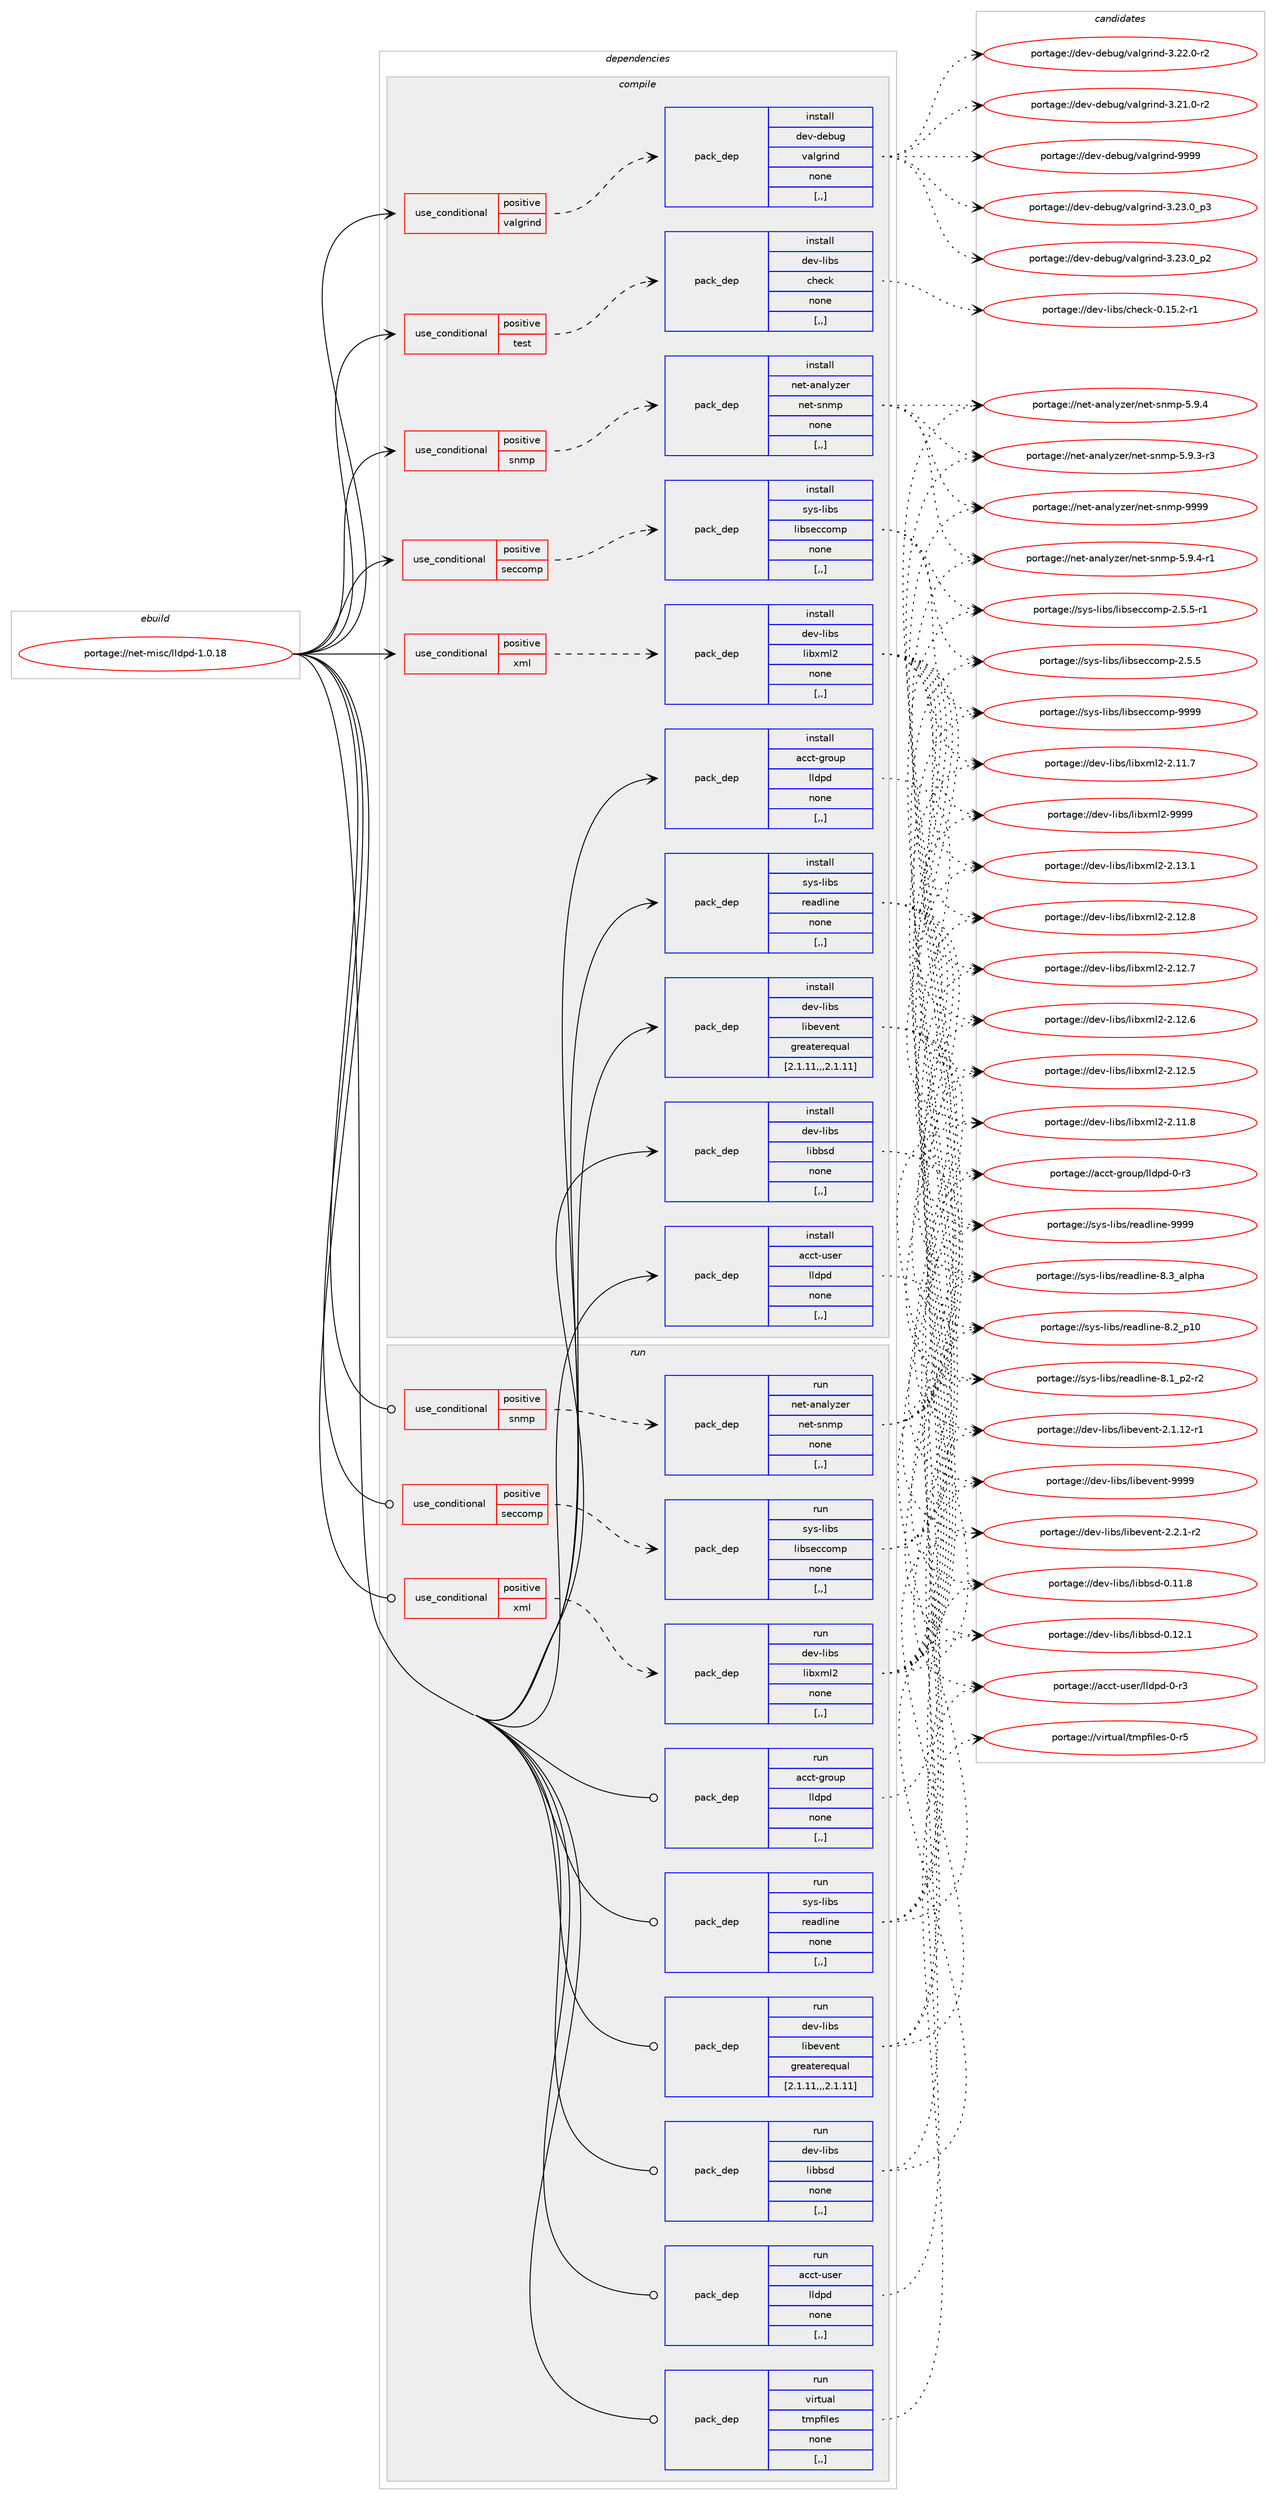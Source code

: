 digraph prolog {

# *************
# Graph options
# *************

newrank=true;
concentrate=true;
compound=true;
graph [rankdir=LR,fontname=Helvetica,fontsize=10,ranksep=1.5];#, ranksep=2.5, nodesep=0.2];
edge  [arrowhead=vee];
node  [fontname=Helvetica,fontsize=10];

# **********
# The ebuild
# **********

subgraph cluster_leftcol {
color=gray;
label=<<i>ebuild</i>>;
id [label="portage://net-misc/lldpd-1.0.18", color=red, width=4, href="../net-misc/lldpd-1.0.18.svg"];
}

# ****************
# The dependencies
# ****************

subgraph cluster_midcol {
color=gray;
label=<<i>dependencies</i>>;
subgraph cluster_compile {
fillcolor="#eeeeee";
style=filled;
label=<<i>compile</i>>;
subgraph cond97834 {
dependency371691 [label=<<TABLE BORDER="0" CELLBORDER="1" CELLSPACING="0" CELLPADDING="4"><TR><TD ROWSPAN="3" CELLPADDING="10">use_conditional</TD></TR><TR><TD>positive</TD></TR><TR><TD>seccomp</TD></TR></TABLE>>, shape=none, color=red];
subgraph pack271193 {
dependency371692 [label=<<TABLE BORDER="0" CELLBORDER="1" CELLSPACING="0" CELLPADDING="4" WIDTH="220"><TR><TD ROWSPAN="6" CELLPADDING="30">pack_dep</TD></TR><TR><TD WIDTH="110">install</TD></TR><TR><TD>sys-libs</TD></TR><TR><TD>libseccomp</TD></TR><TR><TD>none</TD></TR><TR><TD>[,,]</TD></TR></TABLE>>, shape=none, color=blue];
}
dependency371691:e -> dependency371692:w [weight=20,style="dashed",arrowhead="vee"];
}
id:e -> dependency371691:w [weight=20,style="solid",arrowhead="vee"];
subgraph cond97835 {
dependency371693 [label=<<TABLE BORDER="0" CELLBORDER="1" CELLSPACING="0" CELLPADDING="4"><TR><TD ROWSPAN="3" CELLPADDING="10">use_conditional</TD></TR><TR><TD>positive</TD></TR><TR><TD>snmp</TD></TR></TABLE>>, shape=none, color=red];
subgraph pack271194 {
dependency371694 [label=<<TABLE BORDER="0" CELLBORDER="1" CELLSPACING="0" CELLPADDING="4" WIDTH="220"><TR><TD ROWSPAN="6" CELLPADDING="30">pack_dep</TD></TR><TR><TD WIDTH="110">install</TD></TR><TR><TD>net-analyzer</TD></TR><TR><TD>net-snmp</TD></TR><TR><TD>none</TD></TR><TR><TD>[,,]</TD></TR></TABLE>>, shape=none, color=blue];
}
dependency371693:e -> dependency371694:w [weight=20,style="dashed",arrowhead="vee"];
}
id:e -> dependency371693:w [weight=20,style="solid",arrowhead="vee"];
subgraph cond97836 {
dependency371695 [label=<<TABLE BORDER="0" CELLBORDER="1" CELLSPACING="0" CELLPADDING="4"><TR><TD ROWSPAN="3" CELLPADDING="10">use_conditional</TD></TR><TR><TD>positive</TD></TR><TR><TD>test</TD></TR></TABLE>>, shape=none, color=red];
subgraph pack271195 {
dependency371696 [label=<<TABLE BORDER="0" CELLBORDER="1" CELLSPACING="0" CELLPADDING="4" WIDTH="220"><TR><TD ROWSPAN="6" CELLPADDING="30">pack_dep</TD></TR><TR><TD WIDTH="110">install</TD></TR><TR><TD>dev-libs</TD></TR><TR><TD>check</TD></TR><TR><TD>none</TD></TR><TR><TD>[,,]</TD></TR></TABLE>>, shape=none, color=blue];
}
dependency371695:e -> dependency371696:w [weight=20,style="dashed",arrowhead="vee"];
}
id:e -> dependency371695:w [weight=20,style="solid",arrowhead="vee"];
subgraph cond97837 {
dependency371697 [label=<<TABLE BORDER="0" CELLBORDER="1" CELLSPACING="0" CELLPADDING="4"><TR><TD ROWSPAN="3" CELLPADDING="10">use_conditional</TD></TR><TR><TD>positive</TD></TR><TR><TD>valgrind</TD></TR></TABLE>>, shape=none, color=red];
subgraph pack271196 {
dependency371698 [label=<<TABLE BORDER="0" CELLBORDER="1" CELLSPACING="0" CELLPADDING="4" WIDTH="220"><TR><TD ROWSPAN="6" CELLPADDING="30">pack_dep</TD></TR><TR><TD WIDTH="110">install</TD></TR><TR><TD>dev-debug</TD></TR><TR><TD>valgrind</TD></TR><TR><TD>none</TD></TR><TR><TD>[,,]</TD></TR></TABLE>>, shape=none, color=blue];
}
dependency371697:e -> dependency371698:w [weight=20,style="dashed",arrowhead="vee"];
}
id:e -> dependency371697:w [weight=20,style="solid",arrowhead="vee"];
subgraph cond97838 {
dependency371699 [label=<<TABLE BORDER="0" CELLBORDER="1" CELLSPACING="0" CELLPADDING="4"><TR><TD ROWSPAN="3" CELLPADDING="10">use_conditional</TD></TR><TR><TD>positive</TD></TR><TR><TD>xml</TD></TR></TABLE>>, shape=none, color=red];
subgraph pack271197 {
dependency371700 [label=<<TABLE BORDER="0" CELLBORDER="1" CELLSPACING="0" CELLPADDING="4" WIDTH="220"><TR><TD ROWSPAN="6" CELLPADDING="30">pack_dep</TD></TR><TR><TD WIDTH="110">install</TD></TR><TR><TD>dev-libs</TD></TR><TR><TD>libxml2</TD></TR><TR><TD>none</TD></TR><TR><TD>[,,]</TD></TR></TABLE>>, shape=none, color=blue];
}
dependency371699:e -> dependency371700:w [weight=20,style="dashed",arrowhead="vee"];
}
id:e -> dependency371699:w [weight=20,style="solid",arrowhead="vee"];
subgraph pack271198 {
dependency371701 [label=<<TABLE BORDER="0" CELLBORDER="1" CELLSPACING="0" CELLPADDING="4" WIDTH="220"><TR><TD ROWSPAN="6" CELLPADDING="30">pack_dep</TD></TR><TR><TD WIDTH="110">install</TD></TR><TR><TD>acct-group</TD></TR><TR><TD>lldpd</TD></TR><TR><TD>none</TD></TR><TR><TD>[,,]</TD></TR></TABLE>>, shape=none, color=blue];
}
id:e -> dependency371701:w [weight=20,style="solid",arrowhead="vee"];
subgraph pack271199 {
dependency371702 [label=<<TABLE BORDER="0" CELLBORDER="1" CELLSPACING="0" CELLPADDING="4" WIDTH="220"><TR><TD ROWSPAN="6" CELLPADDING="30">pack_dep</TD></TR><TR><TD WIDTH="110">install</TD></TR><TR><TD>acct-user</TD></TR><TR><TD>lldpd</TD></TR><TR><TD>none</TD></TR><TR><TD>[,,]</TD></TR></TABLE>>, shape=none, color=blue];
}
id:e -> dependency371702:w [weight=20,style="solid",arrowhead="vee"];
subgraph pack271200 {
dependency371703 [label=<<TABLE BORDER="0" CELLBORDER="1" CELLSPACING="0" CELLPADDING="4" WIDTH="220"><TR><TD ROWSPAN="6" CELLPADDING="30">pack_dep</TD></TR><TR><TD WIDTH="110">install</TD></TR><TR><TD>dev-libs</TD></TR><TR><TD>libbsd</TD></TR><TR><TD>none</TD></TR><TR><TD>[,,]</TD></TR></TABLE>>, shape=none, color=blue];
}
id:e -> dependency371703:w [weight=20,style="solid",arrowhead="vee"];
subgraph pack271201 {
dependency371704 [label=<<TABLE BORDER="0" CELLBORDER="1" CELLSPACING="0" CELLPADDING="4" WIDTH="220"><TR><TD ROWSPAN="6" CELLPADDING="30">pack_dep</TD></TR><TR><TD WIDTH="110">install</TD></TR><TR><TD>dev-libs</TD></TR><TR><TD>libevent</TD></TR><TR><TD>greaterequal</TD></TR><TR><TD>[2.1.11,,,2.1.11]</TD></TR></TABLE>>, shape=none, color=blue];
}
id:e -> dependency371704:w [weight=20,style="solid",arrowhead="vee"];
subgraph pack271202 {
dependency371705 [label=<<TABLE BORDER="0" CELLBORDER="1" CELLSPACING="0" CELLPADDING="4" WIDTH="220"><TR><TD ROWSPAN="6" CELLPADDING="30">pack_dep</TD></TR><TR><TD WIDTH="110">install</TD></TR><TR><TD>sys-libs</TD></TR><TR><TD>readline</TD></TR><TR><TD>none</TD></TR><TR><TD>[,,]</TD></TR></TABLE>>, shape=none, color=blue];
}
id:e -> dependency371705:w [weight=20,style="solid",arrowhead="vee"];
}
subgraph cluster_compileandrun {
fillcolor="#eeeeee";
style=filled;
label=<<i>compile and run</i>>;
}
subgraph cluster_run {
fillcolor="#eeeeee";
style=filled;
label=<<i>run</i>>;
subgraph cond97839 {
dependency371706 [label=<<TABLE BORDER="0" CELLBORDER="1" CELLSPACING="0" CELLPADDING="4"><TR><TD ROWSPAN="3" CELLPADDING="10">use_conditional</TD></TR><TR><TD>positive</TD></TR><TR><TD>seccomp</TD></TR></TABLE>>, shape=none, color=red];
subgraph pack271203 {
dependency371707 [label=<<TABLE BORDER="0" CELLBORDER="1" CELLSPACING="0" CELLPADDING="4" WIDTH="220"><TR><TD ROWSPAN="6" CELLPADDING="30">pack_dep</TD></TR><TR><TD WIDTH="110">run</TD></TR><TR><TD>sys-libs</TD></TR><TR><TD>libseccomp</TD></TR><TR><TD>none</TD></TR><TR><TD>[,,]</TD></TR></TABLE>>, shape=none, color=blue];
}
dependency371706:e -> dependency371707:w [weight=20,style="dashed",arrowhead="vee"];
}
id:e -> dependency371706:w [weight=20,style="solid",arrowhead="odot"];
subgraph cond97840 {
dependency371708 [label=<<TABLE BORDER="0" CELLBORDER="1" CELLSPACING="0" CELLPADDING="4"><TR><TD ROWSPAN="3" CELLPADDING="10">use_conditional</TD></TR><TR><TD>positive</TD></TR><TR><TD>snmp</TD></TR></TABLE>>, shape=none, color=red];
subgraph pack271204 {
dependency371709 [label=<<TABLE BORDER="0" CELLBORDER="1" CELLSPACING="0" CELLPADDING="4" WIDTH="220"><TR><TD ROWSPAN="6" CELLPADDING="30">pack_dep</TD></TR><TR><TD WIDTH="110">run</TD></TR><TR><TD>net-analyzer</TD></TR><TR><TD>net-snmp</TD></TR><TR><TD>none</TD></TR><TR><TD>[,,]</TD></TR></TABLE>>, shape=none, color=blue];
}
dependency371708:e -> dependency371709:w [weight=20,style="dashed",arrowhead="vee"];
}
id:e -> dependency371708:w [weight=20,style="solid",arrowhead="odot"];
subgraph cond97841 {
dependency371710 [label=<<TABLE BORDER="0" CELLBORDER="1" CELLSPACING="0" CELLPADDING="4"><TR><TD ROWSPAN="3" CELLPADDING="10">use_conditional</TD></TR><TR><TD>positive</TD></TR><TR><TD>xml</TD></TR></TABLE>>, shape=none, color=red];
subgraph pack271205 {
dependency371711 [label=<<TABLE BORDER="0" CELLBORDER="1" CELLSPACING="0" CELLPADDING="4" WIDTH="220"><TR><TD ROWSPAN="6" CELLPADDING="30">pack_dep</TD></TR><TR><TD WIDTH="110">run</TD></TR><TR><TD>dev-libs</TD></TR><TR><TD>libxml2</TD></TR><TR><TD>none</TD></TR><TR><TD>[,,]</TD></TR></TABLE>>, shape=none, color=blue];
}
dependency371710:e -> dependency371711:w [weight=20,style="dashed",arrowhead="vee"];
}
id:e -> dependency371710:w [weight=20,style="solid",arrowhead="odot"];
subgraph pack271206 {
dependency371712 [label=<<TABLE BORDER="0" CELLBORDER="1" CELLSPACING="0" CELLPADDING="4" WIDTH="220"><TR><TD ROWSPAN="6" CELLPADDING="30">pack_dep</TD></TR><TR><TD WIDTH="110">run</TD></TR><TR><TD>acct-group</TD></TR><TR><TD>lldpd</TD></TR><TR><TD>none</TD></TR><TR><TD>[,,]</TD></TR></TABLE>>, shape=none, color=blue];
}
id:e -> dependency371712:w [weight=20,style="solid",arrowhead="odot"];
subgraph pack271207 {
dependency371713 [label=<<TABLE BORDER="0" CELLBORDER="1" CELLSPACING="0" CELLPADDING="4" WIDTH="220"><TR><TD ROWSPAN="6" CELLPADDING="30">pack_dep</TD></TR><TR><TD WIDTH="110">run</TD></TR><TR><TD>acct-user</TD></TR><TR><TD>lldpd</TD></TR><TR><TD>none</TD></TR><TR><TD>[,,]</TD></TR></TABLE>>, shape=none, color=blue];
}
id:e -> dependency371713:w [weight=20,style="solid",arrowhead="odot"];
subgraph pack271208 {
dependency371714 [label=<<TABLE BORDER="0" CELLBORDER="1" CELLSPACING="0" CELLPADDING="4" WIDTH="220"><TR><TD ROWSPAN="6" CELLPADDING="30">pack_dep</TD></TR><TR><TD WIDTH="110">run</TD></TR><TR><TD>dev-libs</TD></TR><TR><TD>libbsd</TD></TR><TR><TD>none</TD></TR><TR><TD>[,,]</TD></TR></TABLE>>, shape=none, color=blue];
}
id:e -> dependency371714:w [weight=20,style="solid",arrowhead="odot"];
subgraph pack271209 {
dependency371715 [label=<<TABLE BORDER="0" CELLBORDER="1" CELLSPACING="0" CELLPADDING="4" WIDTH="220"><TR><TD ROWSPAN="6" CELLPADDING="30">pack_dep</TD></TR><TR><TD WIDTH="110">run</TD></TR><TR><TD>dev-libs</TD></TR><TR><TD>libevent</TD></TR><TR><TD>greaterequal</TD></TR><TR><TD>[2.1.11,,,2.1.11]</TD></TR></TABLE>>, shape=none, color=blue];
}
id:e -> dependency371715:w [weight=20,style="solid",arrowhead="odot"];
subgraph pack271210 {
dependency371716 [label=<<TABLE BORDER="0" CELLBORDER="1" CELLSPACING="0" CELLPADDING="4" WIDTH="220"><TR><TD ROWSPAN="6" CELLPADDING="30">pack_dep</TD></TR><TR><TD WIDTH="110">run</TD></TR><TR><TD>sys-libs</TD></TR><TR><TD>readline</TD></TR><TR><TD>none</TD></TR><TR><TD>[,,]</TD></TR></TABLE>>, shape=none, color=blue];
}
id:e -> dependency371716:w [weight=20,style="solid",arrowhead="odot"];
subgraph pack271211 {
dependency371717 [label=<<TABLE BORDER="0" CELLBORDER="1" CELLSPACING="0" CELLPADDING="4" WIDTH="220"><TR><TD ROWSPAN="6" CELLPADDING="30">pack_dep</TD></TR><TR><TD WIDTH="110">run</TD></TR><TR><TD>virtual</TD></TR><TR><TD>tmpfiles</TD></TR><TR><TD>none</TD></TR><TR><TD>[,,]</TD></TR></TABLE>>, shape=none, color=blue];
}
id:e -> dependency371717:w [weight=20,style="solid",arrowhead="odot"];
}
}

# **************
# The candidates
# **************

subgraph cluster_choices {
rank=same;
color=gray;
label=<<i>candidates</i>>;

subgraph choice271193 {
color=black;
nodesep=1;
choice1151211154510810598115471081059811510199991111091124557575757 [label="portage://sys-libs/libseccomp-9999", color=red, width=4,href="../sys-libs/libseccomp-9999.svg"];
choice1151211154510810598115471081059811510199991111091124550465346534511449 [label="portage://sys-libs/libseccomp-2.5.5-r1", color=red, width=4,href="../sys-libs/libseccomp-2.5.5-r1.svg"];
choice115121115451081059811547108105981151019999111109112455046534653 [label="portage://sys-libs/libseccomp-2.5.5", color=red, width=4,href="../sys-libs/libseccomp-2.5.5.svg"];
dependency371692:e -> choice1151211154510810598115471081059811510199991111091124557575757:w [style=dotted,weight="100"];
dependency371692:e -> choice1151211154510810598115471081059811510199991111091124550465346534511449:w [style=dotted,weight="100"];
dependency371692:e -> choice115121115451081059811547108105981151019999111109112455046534653:w [style=dotted,weight="100"];
}
subgraph choice271194 {
color=black;
nodesep=1;
choice11010111645971109710812112210111447110101116451151101091124557575757 [label="portage://net-analyzer/net-snmp-9999", color=red, width=4,href="../net-analyzer/net-snmp-9999.svg"];
choice11010111645971109710812112210111447110101116451151101091124553465746524511449 [label="portage://net-analyzer/net-snmp-5.9.4-r1", color=red, width=4,href="../net-analyzer/net-snmp-5.9.4-r1.svg"];
choice1101011164597110971081211221011144711010111645115110109112455346574652 [label="portage://net-analyzer/net-snmp-5.9.4", color=red, width=4,href="../net-analyzer/net-snmp-5.9.4.svg"];
choice11010111645971109710812112210111447110101116451151101091124553465746514511451 [label="portage://net-analyzer/net-snmp-5.9.3-r3", color=red, width=4,href="../net-analyzer/net-snmp-5.9.3-r3.svg"];
dependency371694:e -> choice11010111645971109710812112210111447110101116451151101091124557575757:w [style=dotted,weight="100"];
dependency371694:e -> choice11010111645971109710812112210111447110101116451151101091124553465746524511449:w [style=dotted,weight="100"];
dependency371694:e -> choice1101011164597110971081211221011144711010111645115110109112455346574652:w [style=dotted,weight="100"];
dependency371694:e -> choice11010111645971109710812112210111447110101116451151101091124553465746514511451:w [style=dotted,weight="100"];
}
subgraph choice271195 {
color=black;
nodesep=1;
choice1001011184510810598115479910410199107454846495346504511449 [label="portage://dev-libs/check-0.15.2-r1", color=red, width=4,href="../dev-libs/check-0.15.2-r1.svg"];
dependency371696:e -> choice1001011184510810598115479910410199107454846495346504511449:w [style=dotted,weight="100"];
}
subgraph choice271196 {
color=black;
nodesep=1;
choice100101118451001019811710347118971081031141051101004557575757 [label="portage://dev-debug/valgrind-9999", color=red, width=4,href="../dev-debug/valgrind-9999.svg"];
choice10010111845100101981171034711897108103114105110100455146505146489511251 [label="portage://dev-debug/valgrind-3.23.0_p3", color=red, width=4,href="../dev-debug/valgrind-3.23.0_p3.svg"];
choice10010111845100101981171034711897108103114105110100455146505146489511250 [label="portage://dev-debug/valgrind-3.23.0_p2", color=red, width=4,href="../dev-debug/valgrind-3.23.0_p2.svg"];
choice10010111845100101981171034711897108103114105110100455146505046484511450 [label="portage://dev-debug/valgrind-3.22.0-r2", color=red, width=4,href="../dev-debug/valgrind-3.22.0-r2.svg"];
choice10010111845100101981171034711897108103114105110100455146504946484511450 [label="portage://dev-debug/valgrind-3.21.0-r2", color=red, width=4,href="../dev-debug/valgrind-3.21.0-r2.svg"];
dependency371698:e -> choice100101118451001019811710347118971081031141051101004557575757:w [style=dotted,weight="100"];
dependency371698:e -> choice10010111845100101981171034711897108103114105110100455146505146489511251:w [style=dotted,weight="100"];
dependency371698:e -> choice10010111845100101981171034711897108103114105110100455146505146489511250:w [style=dotted,weight="100"];
dependency371698:e -> choice10010111845100101981171034711897108103114105110100455146505046484511450:w [style=dotted,weight="100"];
dependency371698:e -> choice10010111845100101981171034711897108103114105110100455146504946484511450:w [style=dotted,weight="100"];
}
subgraph choice271197 {
color=black;
nodesep=1;
choice10010111845108105981154710810598120109108504557575757 [label="portage://dev-libs/libxml2-9999", color=red, width=4,href="../dev-libs/libxml2-9999.svg"];
choice100101118451081059811547108105981201091085045504649514649 [label="portage://dev-libs/libxml2-2.13.1", color=red, width=4,href="../dev-libs/libxml2-2.13.1.svg"];
choice100101118451081059811547108105981201091085045504649504656 [label="portage://dev-libs/libxml2-2.12.8", color=red, width=4,href="../dev-libs/libxml2-2.12.8.svg"];
choice100101118451081059811547108105981201091085045504649504655 [label="portage://dev-libs/libxml2-2.12.7", color=red, width=4,href="../dev-libs/libxml2-2.12.7.svg"];
choice100101118451081059811547108105981201091085045504649504654 [label="portage://dev-libs/libxml2-2.12.6", color=red, width=4,href="../dev-libs/libxml2-2.12.6.svg"];
choice100101118451081059811547108105981201091085045504649504653 [label="portage://dev-libs/libxml2-2.12.5", color=red, width=4,href="../dev-libs/libxml2-2.12.5.svg"];
choice100101118451081059811547108105981201091085045504649494656 [label="portage://dev-libs/libxml2-2.11.8", color=red, width=4,href="../dev-libs/libxml2-2.11.8.svg"];
choice100101118451081059811547108105981201091085045504649494655 [label="portage://dev-libs/libxml2-2.11.7", color=red, width=4,href="../dev-libs/libxml2-2.11.7.svg"];
dependency371700:e -> choice10010111845108105981154710810598120109108504557575757:w [style=dotted,weight="100"];
dependency371700:e -> choice100101118451081059811547108105981201091085045504649514649:w [style=dotted,weight="100"];
dependency371700:e -> choice100101118451081059811547108105981201091085045504649504656:w [style=dotted,weight="100"];
dependency371700:e -> choice100101118451081059811547108105981201091085045504649504655:w [style=dotted,weight="100"];
dependency371700:e -> choice100101118451081059811547108105981201091085045504649504654:w [style=dotted,weight="100"];
dependency371700:e -> choice100101118451081059811547108105981201091085045504649504653:w [style=dotted,weight="100"];
dependency371700:e -> choice100101118451081059811547108105981201091085045504649494656:w [style=dotted,weight="100"];
dependency371700:e -> choice100101118451081059811547108105981201091085045504649494655:w [style=dotted,weight="100"];
}
subgraph choice271198 {
color=black;
nodesep=1;
choice979999116451031141111171124710810810011210045484511451 [label="portage://acct-group/lldpd-0-r3", color=red, width=4,href="../acct-group/lldpd-0-r3.svg"];
dependency371701:e -> choice979999116451031141111171124710810810011210045484511451:w [style=dotted,weight="100"];
}
subgraph choice271199 {
color=black;
nodesep=1;
choice979999116451171151011144710810810011210045484511451 [label="portage://acct-user/lldpd-0-r3", color=red, width=4,href="../acct-user/lldpd-0-r3.svg"];
dependency371702:e -> choice979999116451171151011144710810810011210045484511451:w [style=dotted,weight="100"];
}
subgraph choice271200 {
color=black;
nodesep=1;
choice100101118451081059811547108105989811510045484649504649 [label="portage://dev-libs/libbsd-0.12.1", color=red, width=4,href="../dev-libs/libbsd-0.12.1.svg"];
choice100101118451081059811547108105989811510045484649494656 [label="portage://dev-libs/libbsd-0.11.8", color=red, width=4,href="../dev-libs/libbsd-0.11.8.svg"];
dependency371703:e -> choice100101118451081059811547108105989811510045484649504649:w [style=dotted,weight="100"];
dependency371703:e -> choice100101118451081059811547108105989811510045484649494656:w [style=dotted,weight="100"];
}
subgraph choice271201 {
color=black;
nodesep=1;
choice100101118451081059811547108105981011181011101164557575757 [label="portage://dev-libs/libevent-9999", color=red, width=4,href="../dev-libs/libevent-9999.svg"];
choice100101118451081059811547108105981011181011101164550465046494511450 [label="portage://dev-libs/libevent-2.2.1-r2", color=red, width=4,href="../dev-libs/libevent-2.2.1-r2.svg"];
choice10010111845108105981154710810598101118101110116455046494649504511449 [label="portage://dev-libs/libevent-2.1.12-r1", color=red, width=4,href="../dev-libs/libevent-2.1.12-r1.svg"];
dependency371704:e -> choice100101118451081059811547108105981011181011101164557575757:w [style=dotted,weight="100"];
dependency371704:e -> choice100101118451081059811547108105981011181011101164550465046494511450:w [style=dotted,weight="100"];
dependency371704:e -> choice10010111845108105981154710810598101118101110116455046494649504511449:w [style=dotted,weight="100"];
}
subgraph choice271202 {
color=black;
nodesep=1;
choice115121115451081059811547114101971001081051101014557575757 [label="portage://sys-libs/readline-9999", color=red, width=4,href="../sys-libs/readline-9999.svg"];
choice1151211154510810598115471141019710010810511010145564651959710811210497 [label="portage://sys-libs/readline-8.3_alpha", color=red, width=4,href="../sys-libs/readline-8.3_alpha.svg"];
choice1151211154510810598115471141019710010810511010145564650951124948 [label="portage://sys-libs/readline-8.2_p10", color=red, width=4,href="../sys-libs/readline-8.2_p10.svg"];
choice115121115451081059811547114101971001081051101014556464995112504511450 [label="portage://sys-libs/readline-8.1_p2-r2", color=red, width=4,href="../sys-libs/readline-8.1_p2-r2.svg"];
dependency371705:e -> choice115121115451081059811547114101971001081051101014557575757:w [style=dotted,weight="100"];
dependency371705:e -> choice1151211154510810598115471141019710010810511010145564651959710811210497:w [style=dotted,weight="100"];
dependency371705:e -> choice1151211154510810598115471141019710010810511010145564650951124948:w [style=dotted,weight="100"];
dependency371705:e -> choice115121115451081059811547114101971001081051101014556464995112504511450:w [style=dotted,weight="100"];
}
subgraph choice271203 {
color=black;
nodesep=1;
choice1151211154510810598115471081059811510199991111091124557575757 [label="portage://sys-libs/libseccomp-9999", color=red, width=4,href="../sys-libs/libseccomp-9999.svg"];
choice1151211154510810598115471081059811510199991111091124550465346534511449 [label="portage://sys-libs/libseccomp-2.5.5-r1", color=red, width=4,href="../sys-libs/libseccomp-2.5.5-r1.svg"];
choice115121115451081059811547108105981151019999111109112455046534653 [label="portage://sys-libs/libseccomp-2.5.5", color=red, width=4,href="../sys-libs/libseccomp-2.5.5.svg"];
dependency371707:e -> choice1151211154510810598115471081059811510199991111091124557575757:w [style=dotted,weight="100"];
dependency371707:e -> choice1151211154510810598115471081059811510199991111091124550465346534511449:w [style=dotted,weight="100"];
dependency371707:e -> choice115121115451081059811547108105981151019999111109112455046534653:w [style=dotted,weight="100"];
}
subgraph choice271204 {
color=black;
nodesep=1;
choice11010111645971109710812112210111447110101116451151101091124557575757 [label="portage://net-analyzer/net-snmp-9999", color=red, width=4,href="../net-analyzer/net-snmp-9999.svg"];
choice11010111645971109710812112210111447110101116451151101091124553465746524511449 [label="portage://net-analyzer/net-snmp-5.9.4-r1", color=red, width=4,href="../net-analyzer/net-snmp-5.9.4-r1.svg"];
choice1101011164597110971081211221011144711010111645115110109112455346574652 [label="portage://net-analyzer/net-snmp-5.9.4", color=red, width=4,href="../net-analyzer/net-snmp-5.9.4.svg"];
choice11010111645971109710812112210111447110101116451151101091124553465746514511451 [label="portage://net-analyzer/net-snmp-5.9.3-r3", color=red, width=4,href="../net-analyzer/net-snmp-5.9.3-r3.svg"];
dependency371709:e -> choice11010111645971109710812112210111447110101116451151101091124557575757:w [style=dotted,weight="100"];
dependency371709:e -> choice11010111645971109710812112210111447110101116451151101091124553465746524511449:w [style=dotted,weight="100"];
dependency371709:e -> choice1101011164597110971081211221011144711010111645115110109112455346574652:w [style=dotted,weight="100"];
dependency371709:e -> choice11010111645971109710812112210111447110101116451151101091124553465746514511451:w [style=dotted,weight="100"];
}
subgraph choice271205 {
color=black;
nodesep=1;
choice10010111845108105981154710810598120109108504557575757 [label="portage://dev-libs/libxml2-9999", color=red, width=4,href="../dev-libs/libxml2-9999.svg"];
choice100101118451081059811547108105981201091085045504649514649 [label="portage://dev-libs/libxml2-2.13.1", color=red, width=4,href="../dev-libs/libxml2-2.13.1.svg"];
choice100101118451081059811547108105981201091085045504649504656 [label="portage://dev-libs/libxml2-2.12.8", color=red, width=4,href="../dev-libs/libxml2-2.12.8.svg"];
choice100101118451081059811547108105981201091085045504649504655 [label="portage://dev-libs/libxml2-2.12.7", color=red, width=4,href="../dev-libs/libxml2-2.12.7.svg"];
choice100101118451081059811547108105981201091085045504649504654 [label="portage://dev-libs/libxml2-2.12.6", color=red, width=4,href="../dev-libs/libxml2-2.12.6.svg"];
choice100101118451081059811547108105981201091085045504649504653 [label="portage://dev-libs/libxml2-2.12.5", color=red, width=4,href="../dev-libs/libxml2-2.12.5.svg"];
choice100101118451081059811547108105981201091085045504649494656 [label="portage://dev-libs/libxml2-2.11.8", color=red, width=4,href="../dev-libs/libxml2-2.11.8.svg"];
choice100101118451081059811547108105981201091085045504649494655 [label="portage://dev-libs/libxml2-2.11.7", color=red, width=4,href="../dev-libs/libxml2-2.11.7.svg"];
dependency371711:e -> choice10010111845108105981154710810598120109108504557575757:w [style=dotted,weight="100"];
dependency371711:e -> choice100101118451081059811547108105981201091085045504649514649:w [style=dotted,weight="100"];
dependency371711:e -> choice100101118451081059811547108105981201091085045504649504656:w [style=dotted,weight="100"];
dependency371711:e -> choice100101118451081059811547108105981201091085045504649504655:w [style=dotted,weight="100"];
dependency371711:e -> choice100101118451081059811547108105981201091085045504649504654:w [style=dotted,weight="100"];
dependency371711:e -> choice100101118451081059811547108105981201091085045504649504653:w [style=dotted,weight="100"];
dependency371711:e -> choice100101118451081059811547108105981201091085045504649494656:w [style=dotted,weight="100"];
dependency371711:e -> choice100101118451081059811547108105981201091085045504649494655:w [style=dotted,weight="100"];
}
subgraph choice271206 {
color=black;
nodesep=1;
choice979999116451031141111171124710810810011210045484511451 [label="portage://acct-group/lldpd-0-r3", color=red, width=4,href="../acct-group/lldpd-0-r3.svg"];
dependency371712:e -> choice979999116451031141111171124710810810011210045484511451:w [style=dotted,weight="100"];
}
subgraph choice271207 {
color=black;
nodesep=1;
choice979999116451171151011144710810810011210045484511451 [label="portage://acct-user/lldpd-0-r3", color=red, width=4,href="../acct-user/lldpd-0-r3.svg"];
dependency371713:e -> choice979999116451171151011144710810810011210045484511451:w [style=dotted,weight="100"];
}
subgraph choice271208 {
color=black;
nodesep=1;
choice100101118451081059811547108105989811510045484649504649 [label="portage://dev-libs/libbsd-0.12.1", color=red, width=4,href="../dev-libs/libbsd-0.12.1.svg"];
choice100101118451081059811547108105989811510045484649494656 [label="portage://dev-libs/libbsd-0.11.8", color=red, width=4,href="../dev-libs/libbsd-0.11.8.svg"];
dependency371714:e -> choice100101118451081059811547108105989811510045484649504649:w [style=dotted,weight="100"];
dependency371714:e -> choice100101118451081059811547108105989811510045484649494656:w [style=dotted,weight="100"];
}
subgraph choice271209 {
color=black;
nodesep=1;
choice100101118451081059811547108105981011181011101164557575757 [label="portage://dev-libs/libevent-9999", color=red, width=4,href="../dev-libs/libevent-9999.svg"];
choice100101118451081059811547108105981011181011101164550465046494511450 [label="portage://dev-libs/libevent-2.2.1-r2", color=red, width=4,href="../dev-libs/libevent-2.2.1-r2.svg"];
choice10010111845108105981154710810598101118101110116455046494649504511449 [label="portage://dev-libs/libevent-2.1.12-r1", color=red, width=4,href="../dev-libs/libevent-2.1.12-r1.svg"];
dependency371715:e -> choice100101118451081059811547108105981011181011101164557575757:w [style=dotted,weight="100"];
dependency371715:e -> choice100101118451081059811547108105981011181011101164550465046494511450:w [style=dotted,weight="100"];
dependency371715:e -> choice10010111845108105981154710810598101118101110116455046494649504511449:w [style=dotted,weight="100"];
}
subgraph choice271210 {
color=black;
nodesep=1;
choice115121115451081059811547114101971001081051101014557575757 [label="portage://sys-libs/readline-9999", color=red, width=4,href="../sys-libs/readline-9999.svg"];
choice1151211154510810598115471141019710010810511010145564651959710811210497 [label="portage://sys-libs/readline-8.3_alpha", color=red, width=4,href="../sys-libs/readline-8.3_alpha.svg"];
choice1151211154510810598115471141019710010810511010145564650951124948 [label="portage://sys-libs/readline-8.2_p10", color=red, width=4,href="../sys-libs/readline-8.2_p10.svg"];
choice115121115451081059811547114101971001081051101014556464995112504511450 [label="portage://sys-libs/readline-8.1_p2-r2", color=red, width=4,href="../sys-libs/readline-8.1_p2-r2.svg"];
dependency371716:e -> choice115121115451081059811547114101971001081051101014557575757:w [style=dotted,weight="100"];
dependency371716:e -> choice1151211154510810598115471141019710010810511010145564651959710811210497:w [style=dotted,weight="100"];
dependency371716:e -> choice1151211154510810598115471141019710010810511010145564650951124948:w [style=dotted,weight="100"];
dependency371716:e -> choice115121115451081059811547114101971001081051101014556464995112504511450:w [style=dotted,weight="100"];
}
subgraph choice271211 {
color=black;
nodesep=1;
choice118105114116117971084711610911210210510810111545484511453 [label="portage://virtual/tmpfiles-0-r5", color=red, width=4,href="../virtual/tmpfiles-0-r5.svg"];
dependency371717:e -> choice118105114116117971084711610911210210510810111545484511453:w [style=dotted,weight="100"];
}
}

}
